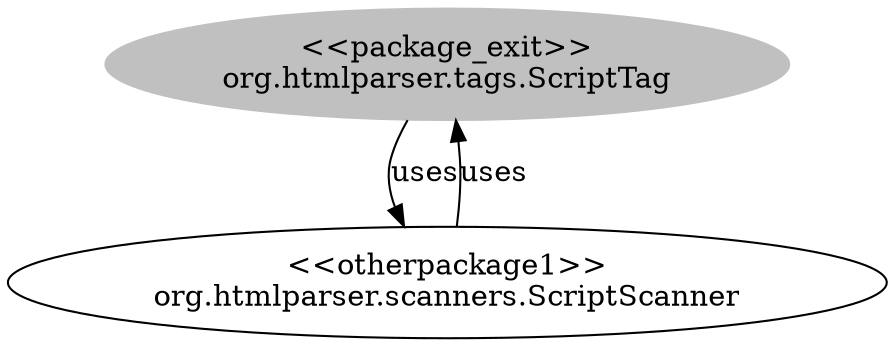digraph cd {
	org_htmlparser_tags_ScriptTag [label="<<package_exit>>
org.htmlparser.tags.ScriptTag",style=filled,color="grey"];
	org_htmlparser_scanners_ScriptScanner [label="<<otherpackage1>>
org.htmlparser.scanners.ScriptScanner"];
	org_htmlparser_tags_ScriptTag -> org_htmlparser_scanners_ScriptScanner [label=uses];
	org_htmlparser_scanners_ScriptScanner -> org_htmlparser_tags_ScriptTag [label=uses];
}
